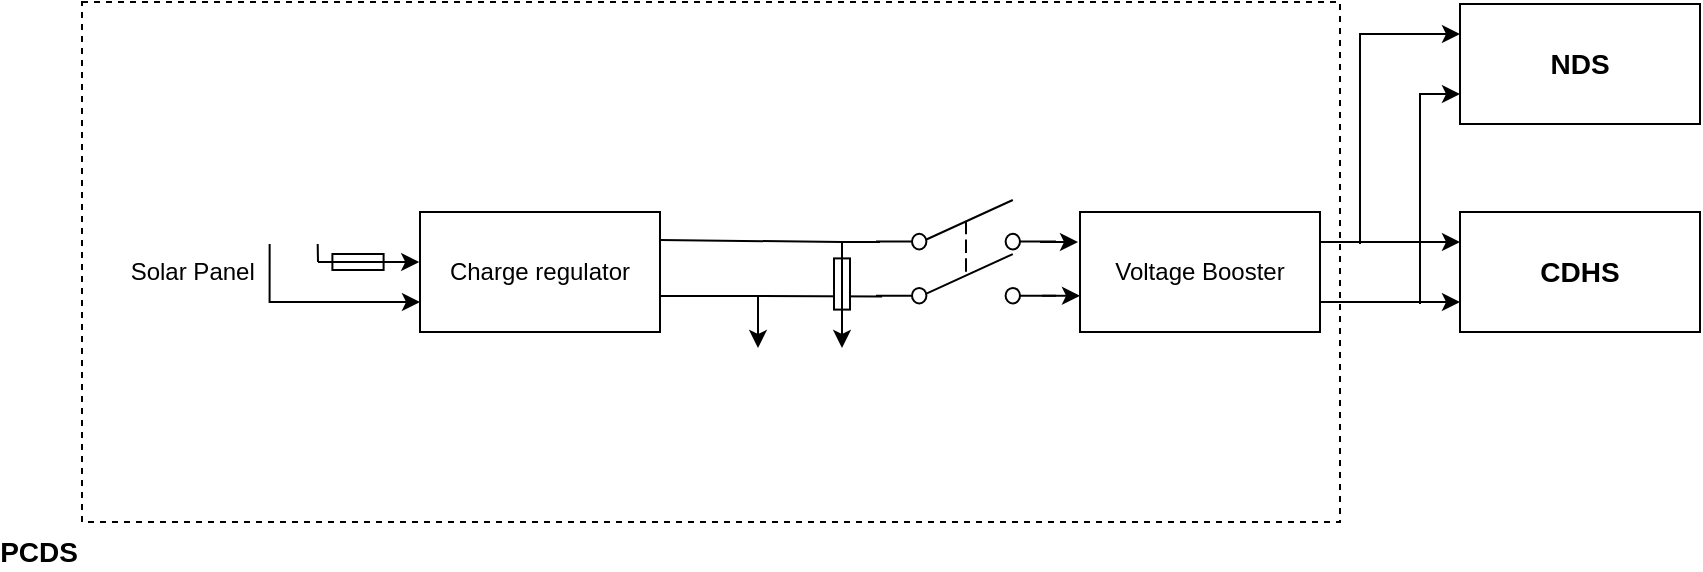 <mxfile version="20.6.2" type="github">
  <diagram id="3228e29e-7158-1315-38df-8450db1d8a1d" name="Page-1">
    <mxGraphModel dx="1283" dy="687" grid="1" gridSize="10" guides="1" tooltips="1" connect="1" arrows="1" fold="1" page="1" pageScale="1" pageWidth="1169" pageHeight="827" background="none" math="0" shadow="0">
      <root>
        <mxCell id="0" />
        <mxCell id="1" parent="0" />
        <mxCell id="BPcT3s-d_LDSYnCtPken-36" style="edgeStyle=none;rounded=0;orthogonalLoop=1;jettySize=auto;html=1;exitX=0;exitY=0.5;exitDx=0;exitDy=0;exitPerimeter=0;startArrow=none;startFill=0;endArrow=none;endFill=0;entryX=0.023;entryY=0.918;entryDx=0;entryDy=0;entryPerimeter=0;" edge="1" parent="1">
          <mxGeometry relative="1" as="geometry">
            <mxPoint x="399.0" y="406" as="sourcePoint" />
            <mxPoint x="461.07" y="406.244" as="targetPoint" />
          </mxGeometry>
        </mxCell>
        <mxCell id="LAsCTLy9SrQvGjmSoTxD-21592" value="&lt;b&gt;&lt;font style=&quot;font-size: 14px;&quot;&gt;PCDS&lt;/font&gt;&lt;/b&gt;" style="rounded=0;whiteSpace=wrap;html=1;dashed=1;fillColor=none;labelPosition=left;verticalLabelPosition=bottom;align=right;verticalAlign=top;horizontal=1;textDirection=ltr;" parent="1" vertex="1">
          <mxGeometry x="61" y="259" width="629" height="260" as="geometry" />
        </mxCell>
        <mxCell id="LAsCTLy9SrQvGjmSoTxD-21566" value="Charge regulator" style="rounded=0;whiteSpace=wrap;html=1;" parent="1" vertex="1">
          <mxGeometry x="230" y="364" width="120" height="60" as="geometry" />
        </mxCell>
        <mxCell id="LAsCTLy9SrQvGjmSoTxD-21579" style="edgeStyle=orthogonalEdgeStyle;rounded=0;orthogonalLoop=1;jettySize=auto;html=1;exitX=0.75;exitY=1;exitDx=0;exitDy=0;entryX=0;entryY=0.75;entryDx=0;entryDy=0;exitPerimeter=0;" parent="1" source="LAsCTLy9SrQvGjmSoTxD-21571" target="LAsCTLy9SrQvGjmSoTxD-21566" edge="1">
          <mxGeometry relative="1" as="geometry">
            <mxPoint x="190" y="426" as="targetPoint" />
          </mxGeometry>
        </mxCell>
        <mxCell id="BPcT3s-d_LDSYnCtPken-14" style="edgeStyle=orthogonalEdgeStyle;rounded=0;orthogonalLoop=1;jettySize=auto;html=1;exitX=0.71;exitY=0.11;exitDx=0;exitDy=0;exitPerimeter=0;entryX=1;entryY=0.5;entryDx=0;entryDy=0;entryPerimeter=0;startArrow=classic;startFill=1;endArrow=none;endFill=0;" edge="1" parent="1">
          <mxGeometry relative="1" as="geometry">
            <mxPoint x="441" y="432" as="sourcePoint" />
            <mxPoint x="441" y="415" as="targetPoint" />
          </mxGeometry>
        </mxCell>
        <mxCell id="LAsCTLy9SrQvGjmSoTxD-21574" value="" style="shape=image;html=1;verticalAlign=top;verticalLabelPosition=bottom;labelBackgroundColor=#ffffff;imageAspect=0;aspect=fixed;image=https://cdn3.iconfinder.com/data/icons/energy-and-power-glyph-24-px/24/Automotive_battery_battery_charging_car_battery_truck_battery_vehicle_battery_3-128.png;direction=east;points=[[0,0,0,0,0],[0,0.25,0,0,0],[0,0.5,0,0,0],[0,0.75,0,0,0],[0,1,0,0,0],[0.25,1,0,0,0],[0.29,0.11,0,0,0],[0.5,0,0,0,0],[0.5,1,0,0,0],[0.71,0.11,0,0,0],[0.75,1,0,0,0],[1,0,0,0,0],[1,0.25,0,0,0],[1,0.5,0,0,0],[1,0.75,0,0,0],[1,1,0,0,0]];" parent="1" vertex="1">
          <mxGeometry x="370" y="424" width="100" height="100" as="geometry" />
        </mxCell>
        <mxCell id="LAsCTLy9SrQvGjmSoTxD-21571" value="&amp;nbsp; &amp;nbsp; &amp;nbsp; &amp;nbsp;Solar Panel" style="shape=image;html=1;verticalAlign=top;verticalLabelPosition=bottom;labelBackgroundColor=#ffffff;imageAspect=0;aspect=fixed;image=https://cdn2.iconfinder.com/data/icons/business-and-education-1/512/133_Solar_Panel_Energy_technology_smart_city_technology_smart-128.png;clipPath=inset(3.13% 3.91% 31.25% 3.91%);points=[[0,0,0,0,0],[0,0.25,0,0,0],[0,0.5,0,0,0],[0,0.75,0,0,0],[0,1,0,0,0],[0.25,0,0,0,0],[0.25,1,0,0,0],[0.5,0,0,0,0],[0.5,1,0,0,0],[0.75,0,0,0,0],[0.75,1,0,0,0],[0.94,1,0,0,0],[1,0,0,0,0],[1,0.25,0,0,0],[1,0.5,0,0,0],[1,0.75,0,0,0]];align=left;" parent="1" vertex="1">
          <mxGeometry x="60" y="290" width="126.43" height="90" as="geometry" />
        </mxCell>
        <mxCell id="LAsCTLy9SrQvGjmSoTxD-21576" style="edgeStyle=orthogonalEdgeStyle;rounded=0;orthogonalLoop=1;jettySize=auto;html=1;exitX=1;exitY=0.75;exitDx=0;exitDy=0;entryX=0.29;entryY=0.11;entryDx=0;entryDy=0;entryPerimeter=0;" parent="1" edge="1">
          <mxGeometry relative="1" as="geometry">
            <mxPoint x="399" y="432" as="targetPoint" />
            <Array as="points">
              <mxPoint x="399" y="406" />
            </Array>
            <mxPoint x="350" y="406" as="sourcePoint" />
          </mxGeometry>
        </mxCell>
        <mxCell id="LAsCTLy9SrQvGjmSoTxD-21586" style="rounded=0;orthogonalLoop=1;jettySize=auto;html=1;exitX=1;exitY=0.25;exitDx=0;exitDy=0;entryX=0;entryY=0.25;entryDx=0;entryDy=0;startArrow=none;startFill=0;endArrow=classic;endFill=1;" parent="1" source="LAsCTLy9SrQvGjmSoTxD-21581" target="LAsCTLy9SrQvGjmSoTxD-21584" edge="1">
          <mxGeometry relative="1" as="geometry" />
        </mxCell>
        <mxCell id="LAsCTLy9SrQvGjmSoTxD-21587" style="edgeStyle=none;rounded=0;orthogonalLoop=1;jettySize=auto;html=1;exitX=1;exitY=0.75;exitDx=0;exitDy=0;entryX=0;entryY=0.75;entryDx=0;entryDy=0;startArrow=none;startFill=0;endArrow=classic;endFill=1;" parent="1" source="LAsCTLy9SrQvGjmSoTxD-21581" target="LAsCTLy9SrQvGjmSoTxD-21584" edge="1">
          <mxGeometry relative="1" as="geometry" />
        </mxCell>
        <mxCell id="LAsCTLy9SrQvGjmSoTxD-21581" value="Voltage Booster" style="rounded=0;whiteSpace=wrap;html=1;" parent="1" vertex="1">
          <mxGeometry x="560" y="364" width="120" height="60" as="geometry" />
        </mxCell>
        <mxCell id="LAsCTLy9SrQvGjmSoTxD-21584" value="&lt;b&gt;&lt;font style=&quot;font-size: 14px;&quot;&gt;CDHS&lt;/font&gt;&lt;/b&gt;" style="rounded=0;whiteSpace=wrap;html=1;" parent="1" vertex="1">
          <mxGeometry x="750" y="364" width="120" height="60" as="geometry" />
        </mxCell>
        <mxCell id="LAsCTLy9SrQvGjmSoTxD-21588" style="edgeStyle=none;rounded=0;orthogonalLoop=1;jettySize=auto;html=1;exitX=0;exitY=0.25;exitDx=0;exitDy=0;startArrow=classic;startFill=1;endArrow=none;endFill=0;" parent="1" source="LAsCTLy9SrQvGjmSoTxD-21585" edge="1">
          <mxGeometry relative="1" as="geometry">
            <mxPoint x="700" y="380" as="targetPoint" />
            <Array as="points">
              <mxPoint x="700" y="275" />
              <mxPoint x="700" y="330" />
            </Array>
          </mxGeometry>
        </mxCell>
        <mxCell id="LAsCTLy9SrQvGjmSoTxD-21585" value="&lt;b&gt;&lt;font style=&quot;font-size: 14px;&quot;&gt;NDS&lt;/font&gt;&lt;/b&gt;" style="rounded=0;whiteSpace=wrap;html=1;" parent="1" vertex="1">
          <mxGeometry x="750" y="260" width="120" height="60" as="geometry" />
        </mxCell>
        <mxCell id="LAsCTLy9SrQvGjmSoTxD-21589" style="edgeStyle=none;rounded=0;orthogonalLoop=1;jettySize=auto;html=1;exitX=0;exitY=0.75;exitDx=0;exitDy=0;startArrow=classic;startFill=1;endArrow=none;endFill=0;" parent="1" source="LAsCTLy9SrQvGjmSoTxD-21585" edge="1">
          <mxGeometry relative="1" as="geometry">
            <mxPoint x="730" y="410" as="targetPoint" />
            <mxPoint x="750" y="300" as="sourcePoint" />
            <Array as="points">
              <mxPoint x="730" y="305" />
            </Array>
          </mxGeometry>
        </mxCell>
        <mxCell id="BPcT3s-d_LDSYnCtPken-18" style="edgeStyle=orthogonalEdgeStyle;rounded=0;orthogonalLoop=1;jettySize=auto;html=1;exitX=1;exitY=0.5;exitDx=0;exitDy=0;exitPerimeter=0;entryX=0.013;entryY=0.414;entryDx=0;entryDy=0;entryPerimeter=0;startArrow=none;startFill=0;endArrow=classic;endFill=1;" edge="1" parent="1">
          <mxGeometry relative="1" as="geometry">
            <mxPoint x="218" y="389" as="sourcePoint" />
            <mxPoint x="229.56" y="388.84" as="targetPoint" />
          </mxGeometry>
        </mxCell>
        <mxCell id="BPcT3s-d_LDSYnCtPken-19" style="edgeStyle=none;rounded=0;orthogonalLoop=1;jettySize=auto;html=1;exitX=0;exitY=0.5;exitDx=0;exitDy=0;exitPerimeter=0;entryX=0.94;entryY=1;entryDx=0;entryDy=0;entryPerimeter=0;startArrow=none;startFill=0;endArrow=none;endFill=0;" edge="1" parent="1" source="BPcT3s-d_LDSYnCtPken-1" target="LAsCTLy9SrQvGjmSoTxD-21571">
          <mxGeometry relative="1" as="geometry" />
        </mxCell>
        <mxCell id="BPcT3s-d_LDSYnCtPken-1" value="" style="pointerEvents=1;verticalLabelPosition=bottom;shadow=0;dashed=0;align=center;html=1;verticalAlign=top;shape=mxgraph.electrical.miscellaneous.fuse_2;" vertex="1" parent="1">
          <mxGeometry x="179" y="385" width="40" height="8" as="geometry" />
        </mxCell>
        <mxCell id="BPcT3s-d_LDSYnCtPken-30" style="edgeStyle=none;rounded=0;orthogonalLoop=1;jettySize=auto;html=1;exitX=0;exitY=0.5;exitDx=0;exitDy=0;exitPerimeter=0;entryX=1;entryY=0.25;entryDx=0;entryDy=0;startArrow=none;startFill=0;endArrow=none;endFill=0;" edge="1" parent="1">
          <mxGeometry relative="1" as="geometry">
            <mxPoint x="441" y="379" as="sourcePoint" />
            <mxPoint x="350" y="378" as="targetPoint" />
          </mxGeometry>
        </mxCell>
        <mxCell id="BPcT3s-d_LDSYnCtPken-33" style="edgeStyle=none;rounded=0;orthogonalLoop=1;jettySize=auto;html=1;exitX=0;exitY=0.5;exitDx=0;exitDy=0;exitPerimeter=0;startArrow=none;startFill=0;endArrow=none;endFill=0;" edge="1" parent="1" source="BPcT3s-d_LDSYnCtPken-7">
          <mxGeometry relative="1" as="geometry">
            <mxPoint x="441.037" y="378.963" as="targetPoint" />
          </mxGeometry>
        </mxCell>
        <mxCell id="BPcT3s-d_LDSYnCtPken-35" style="edgeStyle=none;rounded=0;orthogonalLoop=1;jettySize=auto;html=1;exitX=0;exitY=0.5;exitDx=0;exitDy=0;exitPerimeter=0;startArrow=none;startFill=0;endArrow=none;endFill=0;" edge="1" parent="1">
          <mxGeometry relative="1" as="geometry">
            <mxPoint x="441" y="379" as="sourcePoint" />
            <mxPoint x="460" y="379" as="targetPoint" />
          </mxGeometry>
        </mxCell>
        <mxCell id="BPcT3s-d_LDSYnCtPken-7" value="" style="pointerEvents=1;verticalLabelPosition=bottom;shadow=0;dashed=0;align=center;html=1;verticalAlign=top;shape=mxgraph.electrical.miscellaneous.fuse_2;direction=south;" vertex="1" parent="1">
          <mxGeometry x="437" y="380" width="8" height="40" as="geometry" />
        </mxCell>
        <mxCell id="BPcT3s-d_LDSYnCtPken-20" value="" style="pointerEvents=1;verticalLabelPosition=bottom;shadow=0;dashed=0;align=center;html=1;verticalAlign=top;shape=mxgraph.electrical.electro-mechanical.dpst2;elSwitchState=off;points=[[0,0.39,0,0,0],[0,0.93,0,0,0],[1,0.39,0,0,0],[1,0.93,0,0,0]];" vertex="1" parent="1">
          <mxGeometry x="458" y="358" width="90" height="52" as="geometry" />
        </mxCell>
        <mxCell id="BPcT3s-d_LDSYnCtPken-37" style="edgeStyle=none;rounded=0;orthogonalLoop=1;jettySize=auto;html=1;exitX=0;exitY=0.5;exitDx=0;exitDy=0;exitPerimeter=0;startArrow=none;startFill=0;endArrow=classic;endFill=1;" edge="1" parent="1">
          <mxGeometry relative="1" as="geometry">
            <mxPoint x="540.0" y="379" as="sourcePoint" />
            <mxPoint x="559" y="379" as="targetPoint" />
          </mxGeometry>
        </mxCell>
        <mxCell id="BPcT3s-d_LDSYnCtPken-38" style="edgeStyle=none;rounded=0;orthogonalLoop=1;jettySize=auto;html=1;exitX=0;exitY=0.5;exitDx=0;exitDy=0;exitPerimeter=0;startArrow=none;startFill=0;endArrow=classic;endFill=1;" edge="1" parent="1">
          <mxGeometry relative="1" as="geometry">
            <mxPoint x="541.0" y="405.88" as="sourcePoint" />
            <mxPoint x="560" y="405.88" as="targetPoint" />
          </mxGeometry>
        </mxCell>
      </root>
    </mxGraphModel>
  </diagram>
</mxfile>
